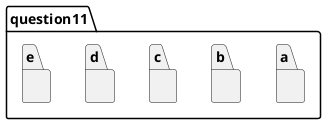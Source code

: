 @startuml   

package question11 {

    package a {

    }

    package b {

    }

    package c {

    }

    package d {

    }

    package e {

    }

}

@enduml